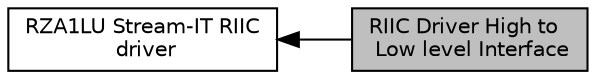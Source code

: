 digraph "RIIC Driver High to Low level Interface"
{
  edge [fontname="Helvetica",fontsize="10",labelfontname="Helvetica",labelfontsize="10"];
  node [fontname="Helvetica",fontsize="10",shape=box];
  rankdir=LR;
  Node1 [label="RIIC Driver High to\l Low level Interface",height=0.2,width=0.4,color="black", fillcolor="grey75", style="filled", fontcolor="black",tooltip="This is the interface of callback functions for use low level ISRs for the RIIC driver."];
  Node2 [label="RZA1LU Stream-IT RIIC\l driver",height=0.2,width=0.4,color="black", fillcolor="white", style="filled",URL="$d4/dbd/group__SSGSTARC__56__RIIC__API.html",tooltip="This interface provides access to the RIIC peripheral on the RZA1LU Stream-IT board...."];
  Node2->Node1 [shape=plaintext, dir="back", style="solid"];
}
